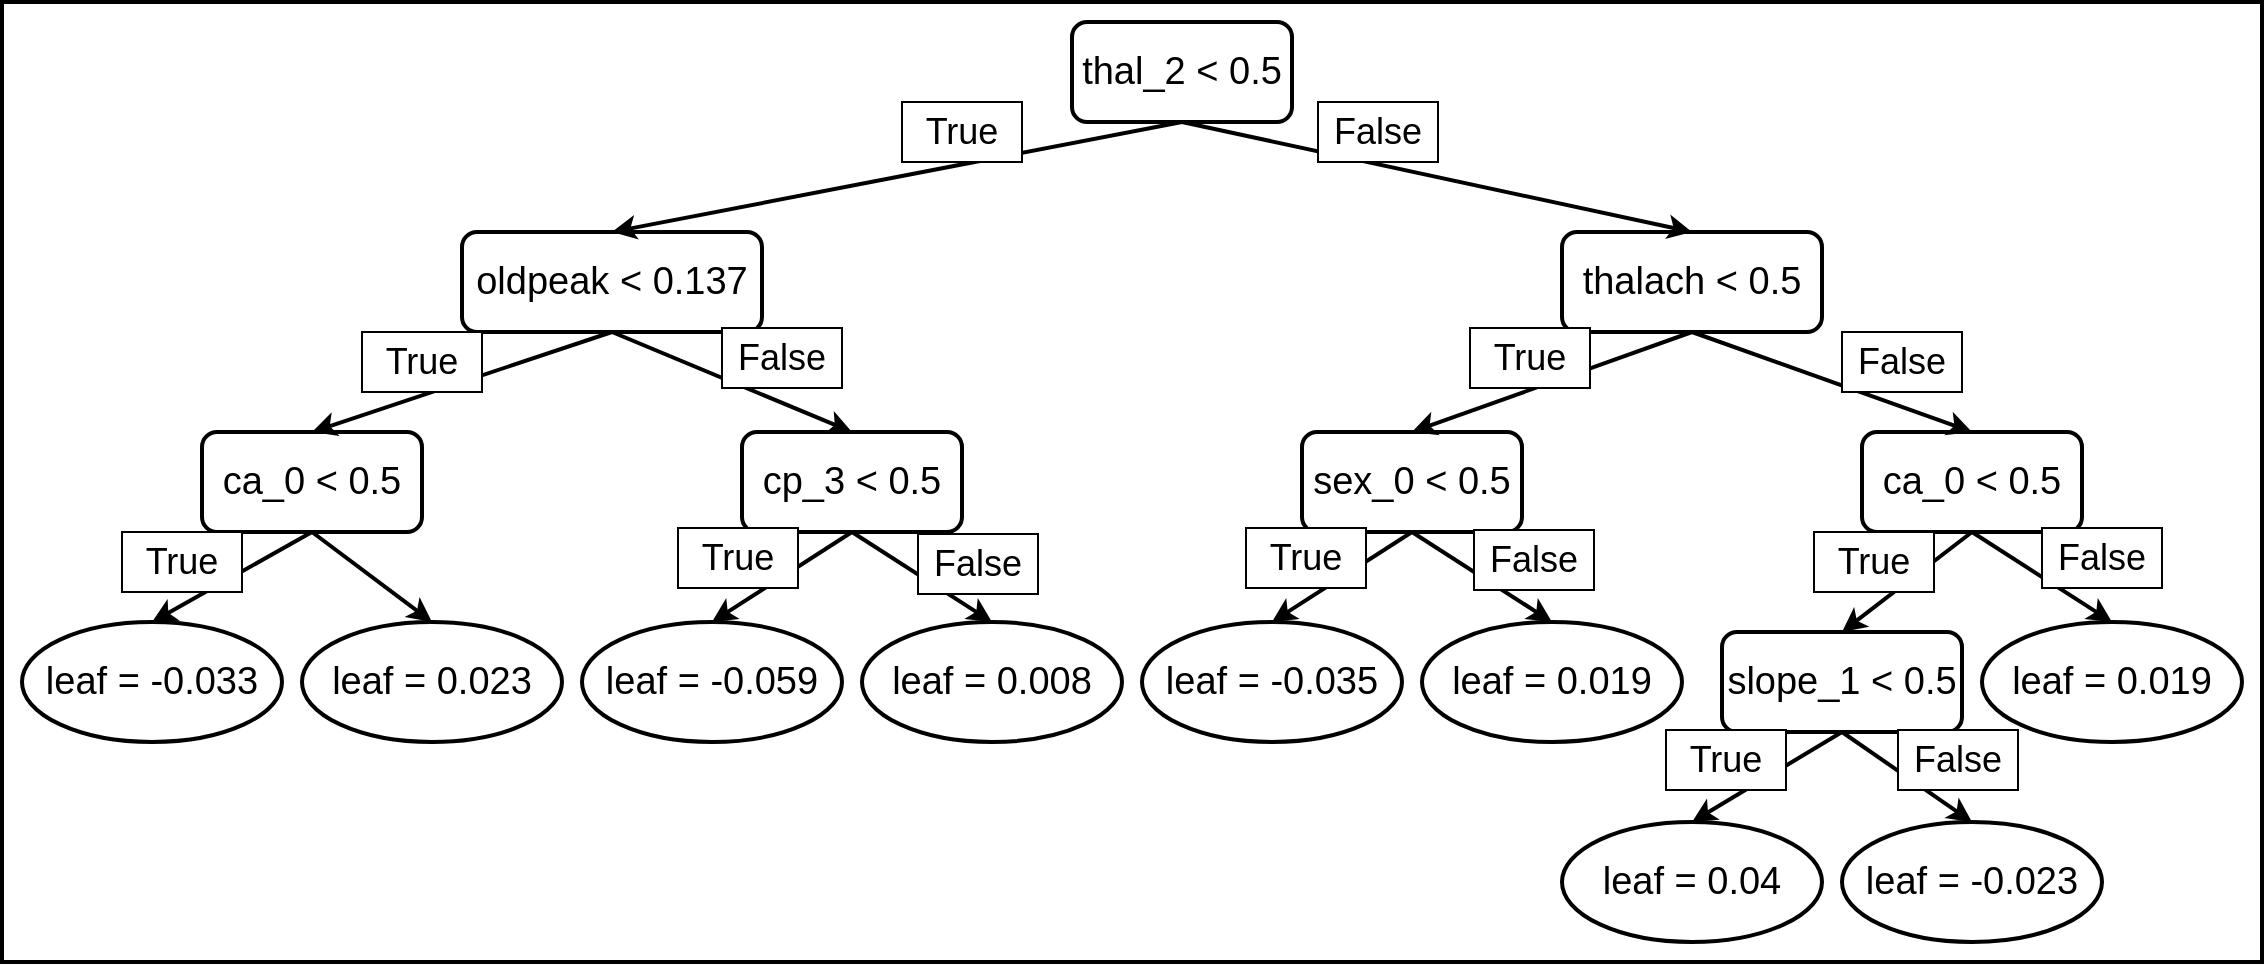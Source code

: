 <mxfile version="15.6.4" type="device"><diagram id="WW0Ue9TYjbF3QmfkaRcG" name="Page-1"><mxGraphModel dx="2456" dy="895" grid="1" gridSize="10" guides="1" tooltips="1" connect="1" arrows="1" fold="1" page="1" pageScale="1" pageWidth="850" pageHeight="1100" math="0" shadow="0"><root><mxCell id="0"/><mxCell id="1" parent="0"/><mxCell id="OJVvihiLd9rToA9U97SS-49" value="" style="group" vertex="1" connectable="0" parent="1"><mxGeometry x="-110" y="110" width="1130" height="480" as="geometry"/></mxCell><mxCell id="OJVvihiLd9rToA9U97SS-48" value="" style="rounded=0;whiteSpace=wrap;html=1;fontSize=18;fontColor=default;strokeColor=default;strokeWidth=2;fillColor=default;" vertex="1" parent="OJVvihiLd9rToA9U97SS-49"><mxGeometry width="1130" height="480" as="geometry"/></mxCell><mxCell id="OJVvihiLd9rToA9U97SS-5" value="&lt;font style=&quot;font-size: 19px&quot;&gt;leaf = -0.033&lt;/font&gt;" style="ellipse;whiteSpace=wrap;html=1;fillColor=default;strokeColor=default;fontColor=default;strokeWidth=2;" vertex="1" parent="OJVvihiLd9rToA9U97SS-49"><mxGeometry x="10" y="310" width="130" height="60" as="geometry"/></mxCell><mxCell id="OJVvihiLd9rToA9U97SS-6" value="&lt;font style=&quot;font-size: 19px&quot;&gt;leaf = 0.023&lt;/font&gt;" style="ellipse;whiteSpace=wrap;html=1;fillColor=default;strokeColor=default;fontColor=default;strokeWidth=2;" vertex="1" parent="OJVvihiLd9rToA9U97SS-49"><mxGeometry x="150" y="310" width="130" height="60" as="geometry"/></mxCell><mxCell id="OJVvihiLd9rToA9U97SS-7" value="&lt;font style=&quot;font-size: 19px&quot;&gt;leaf = -0.059&lt;/font&gt;" style="ellipse;whiteSpace=wrap;html=1;fillColor=default;strokeColor=default;fontColor=default;strokeWidth=2;" vertex="1" parent="OJVvihiLd9rToA9U97SS-49"><mxGeometry x="290" y="310" width="130" height="60" as="geometry"/></mxCell><mxCell id="OJVvihiLd9rToA9U97SS-8" value="" style="endArrow=classic;html=1;rounded=0;fontSize=19;fontColor=default;strokeWidth=2;strokeColor=default;labelBackgroundColor=default;entryX=0.5;entryY=0;entryDx=0;entryDy=0;exitX=0.5;exitY=1;exitDx=0;exitDy=0;fillColor=default;" edge="1" parent="OJVvihiLd9rToA9U97SS-49" source="OJVvihiLd9rToA9U97SS-28" target="OJVvihiLd9rToA9U97SS-5"><mxGeometry width="50" height="50" relative="1" as="geometry"><mxPoint x="150" y="290" as="sourcePoint"/><mxPoint x="110" y="300" as="targetPoint"/></mxGeometry></mxCell><mxCell id="OJVvihiLd9rToA9U97SS-9" value="" style="endArrow=classic;html=1;rounded=0;labelBackgroundColor=default;fontSize=19;fontColor=default;strokeColor=default;strokeWidth=2;entryX=0.5;entryY=0;entryDx=0;entryDy=0;exitX=0.5;exitY=1;exitDx=0;exitDy=0;fillColor=default;" edge="1" parent="OJVvihiLd9rToA9U97SS-49" source="OJVvihiLd9rToA9U97SS-28" target="OJVvihiLd9rToA9U97SS-6"><mxGeometry width="50" height="50" relative="1" as="geometry"><mxPoint x="150" y="280" as="sourcePoint"/><mxPoint x="380" y="320" as="targetPoint"/></mxGeometry></mxCell><mxCell id="OJVvihiLd9rToA9U97SS-10" value="&lt;font style=&quot;font-size: 19px&quot;&gt;leaf = 0.008&lt;/font&gt;" style="ellipse;whiteSpace=wrap;html=1;fillColor=default;strokeColor=default;fontColor=default;strokeWidth=2;" vertex="1" parent="OJVvihiLd9rToA9U97SS-49"><mxGeometry x="430" y="310" width="130" height="60" as="geometry"/></mxCell><mxCell id="OJVvihiLd9rToA9U97SS-11" value="" style="endArrow=classic;html=1;rounded=0;labelBackgroundColor=default;fontSize=19;fontColor=default;strokeColor=default;strokeWidth=2;exitX=0.5;exitY=1;exitDx=0;exitDy=0;entryX=0.5;entryY=0;entryDx=0;entryDy=0;fillColor=default;" edge="1" parent="OJVvihiLd9rToA9U97SS-49" source="OJVvihiLd9rToA9U97SS-29" target="OJVvihiLd9rToA9U97SS-10"><mxGeometry width="50" height="50" relative="1" as="geometry"><mxPoint x="430" y="270" as="sourcePoint"/><mxPoint x="570" y="300" as="targetPoint"/></mxGeometry></mxCell><mxCell id="OJVvihiLd9rToA9U97SS-12" value="" style="endArrow=classic;html=1;rounded=0;fontSize=19;fontColor=default;strokeWidth=2;strokeColor=default;labelBackgroundColor=default;exitX=0.5;exitY=1;exitDx=0;exitDy=0;entryX=0.5;entryY=0;entryDx=0;entryDy=0;fillColor=default;" edge="1" parent="OJVvihiLd9rToA9U97SS-49" source="OJVvihiLd9rToA9U97SS-29" target="OJVvihiLd9rToA9U97SS-7"><mxGeometry width="50" height="50" relative="1" as="geometry"><mxPoint x="430" y="270" as="sourcePoint"/><mxPoint x="250" y="300" as="targetPoint"/></mxGeometry></mxCell><mxCell id="OJVvihiLd9rToA9U97SS-13" value="&lt;font style=&quot;font-size: 19px&quot;&gt;leaf = -0.035&lt;/font&gt;" style="ellipse;whiteSpace=wrap;html=1;fillColor=default;strokeColor=default;fontColor=default;strokeWidth=2;" vertex="1" parent="OJVvihiLd9rToA9U97SS-49"><mxGeometry x="570" y="310" width="130" height="60" as="geometry"/></mxCell><mxCell id="OJVvihiLd9rToA9U97SS-14" value="&lt;font style=&quot;font-size: 19px&quot;&gt;leaf = 0.019&lt;/font&gt;" style="ellipse;whiteSpace=wrap;html=1;fillColor=default;strokeColor=default;fontColor=default;strokeWidth=2;" vertex="1" parent="OJVvihiLd9rToA9U97SS-49"><mxGeometry x="710" y="310" width="130" height="60" as="geometry"/></mxCell><mxCell id="OJVvihiLd9rToA9U97SS-15" value="" style="endArrow=classic;html=1;rounded=0;fontSize=19;fontColor=default;strokeWidth=2;strokeColor=default;labelBackgroundColor=default;exitX=0.5;exitY=1;exitDx=0;exitDy=0;entryX=0.5;entryY=0;entryDx=0;entryDy=0;fillColor=default;" edge="1" parent="OJVvihiLd9rToA9U97SS-49" source="OJVvihiLd9rToA9U97SS-30" target="OJVvihiLd9rToA9U97SS-13"><mxGeometry width="50" height="50" relative="1" as="geometry"><mxPoint x="705" y="270" as="sourcePoint"/><mxPoint x="550" y="310" as="targetPoint"/></mxGeometry></mxCell><mxCell id="OJVvihiLd9rToA9U97SS-16" value="" style="endArrow=classic;html=1;rounded=0;labelBackgroundColor=default;fontSize=19;fontColor=default;strokeColor=default;strokeWidth=2;exitX=0.5;exitY=1;exitDx=0;exitDy=0;entryX=0.5;entryY=0;entryDx=0;entryDy=0;fillColor=default;" edge="1" parent="OJVvihiLd9rToA9U97SS-49" source="OJVvihiLd9rToA9U97SS-30" target="OJVvihiLd9rToA9U97SS-14"><mxGeometry width="50" height="50" relative="1" as="geometry"><mxPoint x="705" y="270" as="sourcePoint"/><mxPoint x="830" y="300" as="targetPoint"/></mxGeometry></mxCell><mxCell id="OJVvihiLd9rToA9U97SS-18" value="&lt;font style=&quot;font-size: 19px&quot;&gt;leaf = 0.019&lt;/font&gt;" style="ellipse;whiteSpace=wrap;html=1;fillColor=default;strokeColor=default;fontColor=default;strokeWidth=2;" vertex="1" parent="OJVvihiLd9rToA9U97SS-49"><mxGeometry x="990" y="310" width="130" height="60" as="geometry"/></mxCell><mxCell id="OJVvihiLd9rToA9U97SS-20" value="" style="endArrow=classic;html=1;rounded=0;labelBackgroundColor=default;fontSize=19;fontColor=default;strokeColor=default;strokeWidth=2;exitX=0.5;exitY=1;exitDx=0;exitDy=0;entryX=0.5;entryY=0;entryDx=0;entryDy=0;fillColor=default;" edge="1" parent="OJVvihiLd9rToA9U97SS-49" source="OJVvihiLd9rToA9U97SS-31" target="OJVvihiLd9rToA9U97SS-18"><mxGeometry width="50" height="50" relative="1" as="geometry"><mxPoint x="985" y="270" as="sourcePoint"/><mxPoint x="1140" y="300" as="targetPoint"/></mxGeometry></mxCell><mxCell id="OJVvihiLd9rToA9U97SS-21" value="&lt;font style=&quot;font-size: 19px&quot;&gt;leaf = 0.04&lt;/font&gt;" style="ellipse;whiteSpace=wrap;html=1;fillColor=default;strokeColor=default;fontColor=default;strokeWidth=2;" vertex="1" parent="OJVvihiLd9rToA9U97SS-49"><mxGeometry x="780" y="410" width="130" height="60" as="geometry"/></mxCell><mxCell id="OJVvihiLd9rToA9U97SS-22" value="&lt;font style=&quot;font-size: 19px&quot;&gt;leaf = -0.023&lt;/font&gt;" style="ellipse;whiteSpace=wrap;html=1;fillColor=default;strokeColor=default;fontColor=default;strokeWidth=2;" vertex="1" parent="OJVvihiLd9rToA9U97SS-49"><mxGeometry x="920" y="410" width="130" height="60" as="geometry"/></mxCell><mxCell id="OJVvihiLd9rToA9U97SS-23" value="" style="endArrow=classic;html=1;rounded=0;fontSize=19;fontColor=default;strokeWidth=2;strokeColor=default;labelBackgroundColor=default;exitX=0.5;exitY=1;exitDx=0;exitDy=0;entryX=0.5;entryY=0;entryDx=0;entryDy=0;fillColor=default;" edge="1" parent="OJVvihiLd9rToA9U97SS-49" source="OJVvihiLd9rToA9U97SS-32" target="OJVvihiLd9rToA9U97SS-21"><mxGeometry width="50" height="50" relative="1" as="geometry"><mxPoint x="915" y="370" as="sourcePoint"/><mxPoint x="810" y="410" as="targetPoint"/></mxGeometry></mxCell><mxCell id="OJVvihiLd9rToA9U97SS-24" value="" style="endArrow=classic;html=1;rounded=0;labelBackgroundColor=default;fontSize=19;fontColor=default;strokeColor=default;strokeWidth=2;exitX=0.5;exitY=1;exitDx=0;exitDy=0;entryX=0.5;entryY=0;entryDx=0;entryDy=0;fillColor=default;" edge="1" parent="OJVvihiLd9rToA9U97SS-49" source="OJVvihiLd9rToA9U97SS-32" target="OJVvihiLd9rToA9U97SS-22"><mxGeometry width="50" height="50" relative="1" as="geometry"><mxPoint x="915" y="370" as="sourcePoint"/><mxPoint x="1040" y="410" as="targetPoint"/></mxGeometry></mxCell><mxCell id="OJVvihiLd9rToA9U97SS-25" value="&lt;font style=&quot;font-size: 19px&quot;&gt;thal_2 &amp;lt; 0.5&lt;/font&gt;" style="rounded=1;whiteSpace=wrap;html=1;fontColor=default;strokeColor=default;fillColor=default;strokeWidth=2;" vertex="1" parent="OJVvihiLd9rToA9U97SS-49"><mxGeometry x="535" y="10" width="110" height="50" as="geometry"/></mxCell><mxCell id="OJVvihiLd9rToA9U97SS-26" value="&lt;span style=&quot;font-size: 19px&quot;&gt;oldpeak &amp;lt; 0.137&lt;/span&gt;" style="rounded=1;whiteSpace=wrap;html=1;fontColor=default;strokeColor=default;fillColor=default;strokeWidth=2;" vertex="1" parent="OJVvihiLd9rToA9U97SS-49"><mxGeometry x="230" y="115" width="150" height="50" as="geometry"/></mxCell><mxCell id="hgGPHUtBK09OgDhht18P-4" value="" style="endArrow=classic;html=1;rounded=0;fontSize=19;fontColor=default;strokeWidth=2;strokeColor=default;labelBackgroundColor=default;exitX=0.5;exitY=1;exitDx=0;exitDy=0;entryX=0.5;entryY=0;entryDx=0;entryDy=0;fillColor=default;" parent="OJVvihiLd9rToA9U97SS-49" source="OJVvihiLd9rToA9U97SS-25" target="OJVvihiLd9rToA9U97SS-26" edge="1"><mxGeometry width="50" height="50" relative="1" as="geometry"><mxPoint x="590" y="70" as="sourcePoint"/><mxPoint x="300" y="110" as="targetPoint"/></mxGeometry></mxCell><mxCell id="OJVvihiLd9rToA9U97SS-27" value="&lt;span style=&quot;font-size: 19px&quot;&gt;thalach &amp;lt; 0.5&lt;/span&gt;" style="rounded=1;whiteSpace=wrap;html=1;fontColor=default;strokeColor=default;fillColor=default;strokeWidth=2;" vertex="1" parent="OJVvihiLd9rToA9U97SS-49"><mxGeometry x="780" y="115" width="130" height="50" as="geometry"/></mxCell><mxCell id="hgGPHUtBK09OgDhht18P-5" value="" style="endArrow=classic;html=1;rounded=0;labelBackgroundColor=default;fontSize=19;fontColor=default;strokeColor=default;strokeWidth=2;exitX=0.5;exitY=1;exitDx=0;exitDy=0;entryX=0.5;entryY=0;entryDx=0;entryDy=0;fillColor=default;" parent="OJVvihiLd9rToA9U97SS-49" source="OJVvihiLd9rToA9U97SS-25" target="OJVvihiLd9rToA9U97SS-27" edge="1"><mxGeometry width="50" height="50" relative="1" as="geometry"><mxPoint x="590" y="70" as="sourcePoint"/><mxPoint x="860" y="100" as="targetPoint"/></mxGeometry></mxCell><mxCell id="OJVvihiLd9rToA9U97SS-28" value="&lt;span style=&quot;font-size: 19px&quot;&gt;ca_0 &amp;lt; 0.5&lt;/span&gt;" style="rounded=1;whiteSpace=wrap;html=1;fontColor=default;strokeColor=default;fillColor=default;strokeWidth=2;" vertex="1" parent="OJVvihiLd9rToA9U97SS-49"><mxGeometry x="100" y="215" width="110" height="50" as="geometry"/></mxCell><mxCell id="hgGPHUtBK09OgDhht18P-8" value="" style="endArrow=classic;html=1;rounded=0;fontSize=19;fontColor=default;strokeWidth=2;strokeColor=default;labelBackgroundColor=default;exitX=0.5;exitY=1;exitDx=0;exitDy=0;entryX=0.5;entryY=0;entryDx=0;entryDy=0;fillColor=default;" parent="OJVvihiLd9rToA9U97SS-49" source="OJVvihiLd9rToA9U97SS-26" target="OJVvihiLd9rToA9U97SS-28" edge="1"><mxGeometry width="50" height="50" relative="1" as="geometry"><mxPoint x="300" y="170" as="sourcePoint"/><mxPoint x="150" y="200" as="targetPoint"/></mxGeometry></mxCell><mxCell id="OJVvihiLd9rToA9U97SS-29" value="&lt;span style=&quot;font-size: 19px&quot;&gt;cp_3 &amp;lt; 0.5&lt;/span&gt;" style="rounded=1;whiteSpace=wrap;html=1;fontColor=default;strokeColor=default;fillColor=default;strokeWidth=2;" vertex="1" parent="OJVvihiLd9rToA9U97SS-49"><mxGeometry x="370" y="215" width="110" height="50" as="geometry"/></mxCell><mxCell id="hgGPHUtBK09OgDhht18P-9" value="" style="endArrow=classic;html=1;rounded=0;labelBackgroundColor=default;fontSize=19;fontColor=default;strokeColor=default;strokeWidth=2;exitX=0.5;exitY=1;exitDx=0;exitDy=0;entryX=0.5;entryY=0;entryDx=0;entryDy=0;fillColor=default;" parent="OJVvihiLd9rToA9U97SS-49" source="OJVvihiLd9rToA9U97SS-26" target="OJVvihiLd9rToA9U97SS-29" edge="1"><mxGeometry width="50" height="50" relative="1" as="geometry"><mxPoint x="300" y="170" as="sourcePoint"/><mxPoint x="430" y="210" as="targetPoint"/></mxGeometry></mxCell><mxCell id="OJVvihiLd9rToA9U97SS-30" value="&lt;span style=&quot;font-size: 19px&quot;&gt;sex_0 &amp;lt; 0.5&lt;/span&gt;" style="rounded=1;whiteSpace=wrap;html=1;fontColor=default;strokeColor=default;fillColor=default;strokeWidth=2;" vertex="1" parent="OJVvihiLd9rToA9U97SS-49"><mxGeometry x="650" y="215" width="110" height="50" as="geometry"/></mxCell><mxCell id="OJVvihiLd9rToA9U97SS-4" value="" style="endArrow=classic;html=1;rounded=0;fontSize=19;fontColor=default;strokeWidth=2;strokeColor=default;labelBackgroundColor=default;exitX=0.5;exitY=1;exitDx=0;exitDy=0;entryX=0.5;entryY=0;entryDx=0;entryDy=0;fillColor=default;" edge="1" parent="OJVvihiLd9rToA9U97SS-49" source="OJVvihiLd9rToA9U97SS-27" target="OJVvihiLd9rToA9U97SS-30"><mxGeometry width="50" height="50" relative="1" as="geometry"><mxPoint x="855" y="170" as="sourcePoint"/><mxPoint x="705" y="210" as="targetPoint"/></mxGeometry></mxCell><mxCell id="OJVvihiLd9rToA9U97SS-31" value="&lt;span style=&quot;font-size: 19px&quot;&gt;ca_0 &amp;lt; 0.5&lt;/span&gt;" style="rounded=1;whiteSpace=wrap;html=1;fontColor=default;strokeColor=default;fillColor=default;strokeWidth=2;" vertex="1" parent="OJVvihiLd9rToA9U97SS-49"><mxGeometry x="930" y="215" width="110" height="50" as="geometry"/></mxCell><mxCell id="OJVvihiLd9rToA9U97SS-3" value="" style="endArrow=classic;html=1;rounded=0;labelBackgroundColor=default;fontSize=19;fontColor=default;strokeColor=default;strokeWidth=2;exitX=0.5;exitY=1;exitDx=0;exitDy=0;entryX=0.5;entryY=0;entryDx=0;entryDy=0;fillColor=default;" edge="1" parent="OJVvihiLd9rToA9U97SS-49" source="OJVvihiLd9rToA9U97SS-27" target="OJVvihiLd9rToA9U97SS-31"><mxGeometry width="50" height="50" relative="1" as="geometry"><mxPoint x="855" y="170" as="sourcePoint"/><mxPoint x="985" y="210" as="targetPoint"/></mxGeometry></mxCell><mxCell id="OJVvihiLd9rToA9U97SS-32" value="&lt;span style=&quot;font-size: 19px&quot;&gt;slope_1 &amp;lt; 0.5&lt;/span&gt;" style="rounded=1;whiteSpace=wrap;html=1;fontColor=default;strokeColor=default;fillColor=default;strokeWidth=2;" vertex="1" parent="OJVvihiLd9rToA9U97SS-49"><mxGeometry x="860" y="315" width="120" height="50" as="geometry"/></mxCell><mxCell id="OJVvihiLd9rToA9U97SS-19" value="" style="endArrow=classic;html=1;rounded=0;fontSize=19;fontColor=default;strokeWidth=2;strokeColor=default;labelBackgroundColor=default;exitX=0.5;exitY=1;exitDx=0;exitDy=0;entryX=0.5;entryY=0;entryDx=0;entryDy=0;fillColor=default;" edge="1" parent="OJVvihiLd9rToA9U97SS-49" source="OJVvihiLd9rToA9U97SS-31" target="OJVvihiLd9rToA9U97SS-32"><mxGeometry width="50" height="50" relative="1" as="geometry"><mxPoint x="985" y="270" as="sourcePoint"/><mxPoint x="915" y="310" as="targetPoint"/></mxGeometry></mxCell><mxCell id="OJVvihiLd9rToA9U97SS-33" value="&lt;font style=&quot;font-size: 18px&quot;&gt;True&lt;/font&gt;" style="text;html=1;strokeColor=default;fillColor=default;align=center;verticalAlign=middle;whiteSpace=wrap;rounded=0;fontSize=19;fontColor=default;" vertex="1" parent="OJVvihiLd9rToA9U97SS-49"><mxGeometry x="450" y="50" width="60" height="30" as="geometry"/></mxCell><mxCell id="OJVvihiLd9rToA9U97SS-34" value="&lt;font style=&quot;font-size: 18px&quot;&gt;True&lt;/font&gt;" style="text;html=1;strokeColor=default;fillColor=default;align=center;verticalAlign=middle;whiteSpace=wrap;rounded=0;fontSize=19;fontColor=default;" vertex="1" parent="OJVvihiLd9rToA9U97SS-49"><mxGeometry x="180" y="165" width="60" height="30" as="geometry"/></mxCell><mxCell id="OJVvihiLd9rToA9U97SS-35" value="&lt;font style=&quot;font-size: 18px&quot;&gt;True&lt;/font&gt;" style="text;html=1;strokeColor=default;fillColor=default;align=center;verticalAlign=middle;whiteSpace=wrap;rounded=0;fontSize=19;fontColor=default;" vertex="1" parent="OJVvihiLd9rToA9U97SS-49"><mxGeometry x="60" y="265" width="60" height="30" as="geometry"/></mxCell><mxCell id="OJVvihiLd9rToA9U97SS-36" value="&lt;font style=&quot;font-size: 18px&quot;&gt;True&lt;/font&gt;" style="text;html=1;strokeColor=default;fillColor=default;align=center;verticalAlign=middle;whiteSpace=wrap;rounded=0;fontSize=19;fontColor=default;" vertex="1" parent="OJVvihiLd9rToA9U97SS-49"><mxGeometry x="338" y="263" width="60" height="30" as="geometry"/></mxCell><mxCell id="OJVvihiLd9rToA9U97SS-37" value="&lt;font style=&quot;font-size: 18px&quot;&gt;True&lt;/font&gt;" style="text;html=1;strokeColor=default;fillColor=default;align=center;verticalAlign=middle;whiteSpace=wrap;rounded=0;fontSize=19;fontColor=default;" vertex="1" parent="OJVvihiLd9rToA9U97SS-49"><mxGeometry x="734" y="163" width="60" height="30" as="geometry"/></mxCell><mxCell id="OJVvihiLd9rToA9U97SS-38" value="&lt;font style=&quot;font-size: 18px&quot;&gt;True&lt;/font&gt;" style="text;html=1;strokeColor=default;fillColor=default;align=center;verticalAlign=middle;whiteSpace=wrap;rounded=0;fontSize=19;fontColor=default;" vertex="1" parent="OJVvihiLd9rToA9U97SS-49"><mxGeometry x="622" y="263" width="60" height="30" as="geometry"/></mxCell><mxCell id="OJVvihiLd9rToA9U97SS-39" value="&lt;font style=&quot;font-size: 18px&quot;&gt;True&lt;/font&gt;" style="text;html=1;strokeColor=default;fillColor=default;align=center;verticalAlign=middle;whiteSpace=wrap;rounded=0;fontSize=19;fontColor=default;" vertex="1" parent="OJVvihiLd9rToA9U97SS-49"><mxGeometry x="906" y="265" width="60" height="30" as="geometry"/></mxCell><mxCell id="OJVvihiLd9rToA9U97SS-40" value="&lt;font style=&quot;font-size: 18px&quot;&gt;True&lt;/font&gt;" style="text;html=1;strokeColor=default;fillColor=default;align=center;verticalAlign=middle;whiteSpace=wrap;rounded=0;fontSize=19;fontColor=default;" vertex="1" parent="OJVvihiLd9rToA9U97SS-49"><mxGeometry x="832" y="364" width="60" height="30" as="geometry"/></mxCell><mxCell id="OJVvihiLd9rToA9U97SS-41" value="&lt;font style=&quot;font-size: 18px&quot;&gt;False&lt;/font&gt;" style="text;html=1;strokeColor=default;fillColor=default;align=center;verticalAlign=middle;whiteSpace=wrap;rounded=0;fontSize=19;fontColor=default;" vertex="1" parent="OJVvihiLd9rToA9U97SS-49"><mxGeometry x="658" y="50" width="60" height="30" as="geometry"/></mxCell><mxCell id="OJVvihiLd9rToA9U97SS-42" value="&lt;font style=&quot;font-size: 18px&quot;&gt;False&lt;/font&gt;" style="text;html=1;strokeColor=default;fillColor=default;align=center;verticalAlign=middle;whiteSpace=wrap;rounded=0;fontSize=19;fontColor=default;" vertex="1" parent="OJVvihiLd9rToA9U97SS-49"><mxGeometry x="360" y="163" width="60" height="30" as="geometry"/></mxCell><mxCell id="OJVvihiLd9rToA9U97SS-43" value="&lt;font style=&quot;font-size: 18px&quot;&gt;False&lt;/font&gt;" style="text;html=1;strokeColor=default;fillColor=default;align=center;verticalAlign=middle;whiteSpace=wrap;rounded=0;fontSize=19;fontColor=default;" vertex="1" parent="OJVvihiLd9rToA9U97SS-49"><mxGeometry x="458" y="266" width="60" height="30" as="geometry"/></mxCell><mxCell id="OJVvihiLd9rToA9U97SS-44" value="&lt;font style=&quot;font-size: 18px&quot;&gt;False&lt;/font&gt;" style="text;html=1;strokeColor=default;fillColor=default;align=center;verticalAlign=middle;whiteSpace=wrap;rounded=0;fontSize=19;fontColor=default;" vertex="1" parent="OJVvihiLd9rToA9U97SS-49"><mxGeometry x="736" y="264" width="60" height="30" as="geometry"/></mxCell><mxCell id="OJVvihiLd9rToA9U97SS-45" value="&lt;font style=&quot;font-size: 18px&quot;&gt;False&lt;/font&gt;" style="text;html=1;strokeColor=default;fillColor=default;align=center;verticalAlign=middle;whiteSpace=wrap;rounded=0;fontSize=19;fontColor=default;" vertex="1" parent="OJVvihiLd9rToA9U97SS-49"><mxGeometry x="920" y="165" width="60" height="30" as="geometry"/></mxCell><mxCell id="OJVvihiLd9rToA9U97SS-46" value="&lt;font style=&quot;font-size: 18px&quot;&gt;False&lt;/font&gt;" style="text;html=1;strokeColor=default;fillColor=default;align=center;verticalAlign=middle;whiteSpace=wrap;rounded=0;fontSize=19;fontColor=default;" vertex="1" parent="OJVvihiLd9rToA9U97SS-49"><mxGeometry x="1020" y="263" width="60" height="30" as="geometry"/></mxCell><mxCell id="OJVvihiLd9rToA9U97SS-47" value="&lt;font style=&quot;font-size: 18px&quot;&gt;False&lt;/font&gt;" style="text;html=1;strokeColor=default;fillColor=default;align=center;verticalAlign=middle;whiteSpace=wrap;rounded=0;fontSize=19;fontColor=default;" vertex="1" parent="OJVvihiLd9rToA9U97SS-49"><mxGeometry x="948" y="364" width="60" height="30" as="geometry"/></mxCell></root></mxGraphModel></diagram></mxfile>